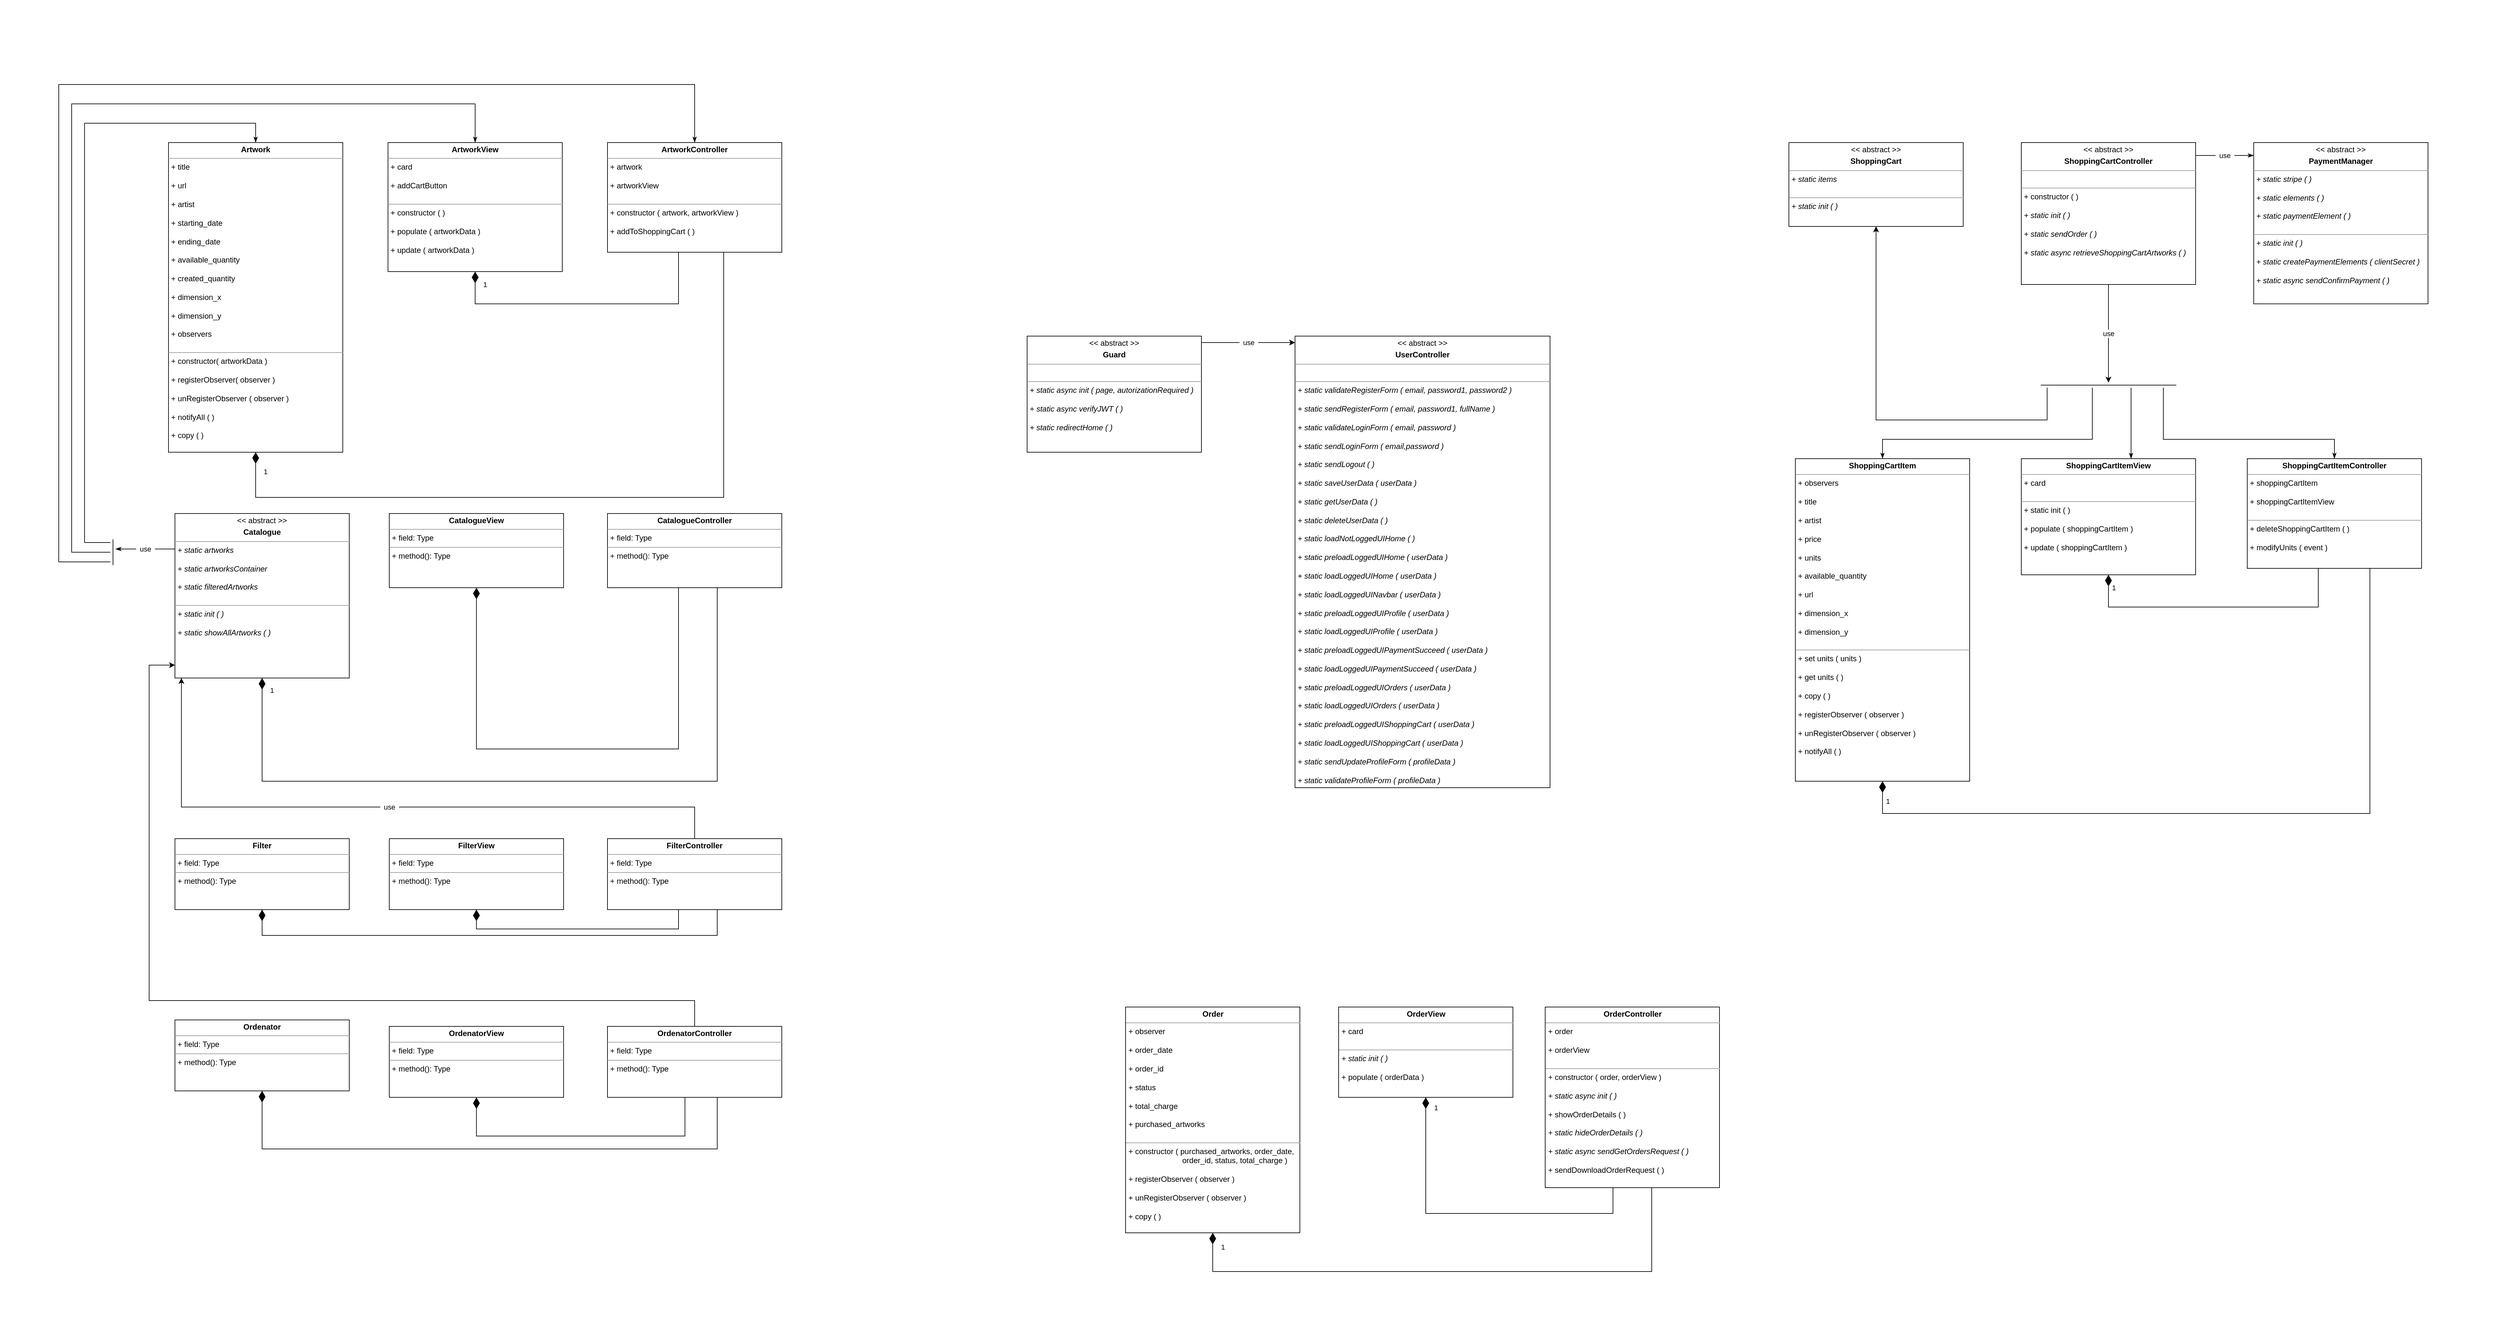 <mxfile version="16.6.4" type="device"><diagram id="L9wSuwmCjAsV82zei9DX" name="Page-1"><mxGraphModel dx="2976" dy="2640" grid="1" gridSize="10" guides="1" tooltips="1" connect="1" arrows="1" fold="1" page="1" pageScale="1" pageWidth="827" pageHeight="1169" math="0" shadow="0"><root><mxCell id="0"/><mxCell id="1" parent="0"/><mxCell id="h8SEYH_Eb2yGxaEezvva-29" value="" style="shape=table;startSize=0;container=1;collapsible=0;childLayout=tableLayout;fillColor=none;strokeColor=none;" parent="1" vertex="1"><mxGeometry x="-640" y="-490" width="3870" height="2070" as="geometry"/></mxCell><mxCell id="h8SEYH_Eb2yGxaEezvva-30" value="" style="shape=tableRow;horizontal=0;startSize=0;swimlaneHead=0;swimlaneBody=0;top=0;left=0;bottom=0;right=0;collapsible=0;dropTarget=0;fillColor=none;points=[[0,0.5],[1,0.5]];portConstraint=eastwest;" parent="h8SEYH_Eb2yGxaEezvva-29" vertex="1"><mxGeometry width="3870" height="2070" as="geometry"/></mxCell><mxCell id="h8SEYH_Eb2yGxaEezvva-31" value="" style="shape=partialRectangle;html=1;whiteSpace=wrap;connectable=0;overflow=hidden;fillColor=none;top=0;left=0;bottom=0;right=0;pointerEvents=1;" parent="h8SEYH_Eb2yGxaEezvva-30" vertex="1"><mxGeometry width="3870" height="2070" as="geometry"><mxRectangle width="3870" height="2070" as="alternateBounds"/></mxGeometry></mxCell><mxCell id="o-kmGo0W75ASKiR8K6_I-4" value="1" style="edgeStyle=orthogonalEdgeStyle;rounded=0;orthogonalLoop=1;jettySize=auto;html=1;startArrow=diamondThin;startFill=1;endArrow=none;endFill=0;startSize=15;endSize=6;sourcePerimeterSpacing=0;strokeWidth=1;" parent="1" source="h8SEYH_Eb2yGxaEezvva-1" target="h8SEYH_Eb2yGxaEezvva-11" edge="1"><mxGeometry x="-0.967" y="15" relative="1" as="geometry"><Array as="points"><mxPoint x="-235" y="720"/><mxPoint x="470" y="720"/></Array><mxPoint as="offset"/></mxGeometry></mxCell><mxCell id="o-kmGo0W75ASKiR8K6_I-15" style="edgeStyle=orthogonalEdgeStyle;rounded=0;orthogonalLoop=1;jettySize=auto;html=1;startArrow=none;startFill=0;endArrow=classicThin;endFill=1;startSize=15;endSize=6;sourcePerimeterSpacing=0;strokeWidth=1;" parent="1" source="o-kmGo0W75ASKiR8K6_I-16" target="h8SEYH_Eb2yGxaEezvva-4" edge="1"><mxGeometry relative="1" as="geometry"><Array as="points"><mxPoint x="-510" y="350"/><mxPoint x="-510" y="-300"/><mxPoint x="-245" y="-300"/></Array></mxGeometry></mxCell><mxCell id="o-kmGo0W75ASKiR8K6_I-17" value="&amp;nbsp; use&amp;nbsp;&amp;nbsp;" style="edgeStyle=orthogonalEdgeStyle;rounded=0;orthogonalLoop=1;jettySize=auto;html=1;startArrow=none;startFill=0;endArrow=classicThin;endFill=1;startSize=15;endSize=6;sourcePerimeterSpacing=0;strokeWidth=1;" parent="1" source="h8SEYH_Eb2yGxaEezvva-1" target="o-kmGo0W75ASKiR8K6_I-16" edge="1"><mxGeometry relative="1" as="geometry"><Array as="points"><mxPoint x="-430" y="360"/><mxPoint x="-430" y="360"/></Array></mxGeometry></mxCell><mxCell id="h8SEYH_Eb2yGxaEezvva-1" value="&lt;p style=&quot;margin: 0px ; margin-top: 4px ; text-align: center&quot;&gt;&lt;span style=&quot;text-align: left&quot;&gt;&amp;lt;&amp;lt; abstract &amp;gt;&amp;gt;&lt;/span&gt;&lt;b&gt;&lt;br&gt;&lt;/b&gt;&lt;/p&gt;&lt;p style=&quot;margin: 0px ; margin-top: 4px ; text-align: center&quot;&gt;&lt;b&gt;Catalogue&lt;/b&gt;&lt;/p&gt;&lt;hr size=&quot;1&quot;&gt;&lt;p style=&quot;margin: 0px ; margin-left: 4px&quot;&gt;&lt;i&gt;+ static artworks&lt;/i&gt;&lt;br&gt;&lt;/p&gt;&lt;p style=&quot;margin: 0px ; margin-left: 4px&quot;&gt;&lt;i&gt;&lt;br&gt;&lt;/i&gt;&lt;/p&gt;&lt;p style=&quot;margin: 0px ; margin-left: 4px&quot;&gt;&lt;i&gt;+ static artworksContainer&lt;/i&gt;&lt;i&gt;&lt;br&gt;&lt;/i&gt;&lt;/p&gt;&lt;p style=&quot;margin: 0px ; margin-left: 4px&quot;&gt;&lt;i&gt;&lt;br&gt;&lt;/i&gt;&lt;/p&gt;&lt;p style=&quot;margin: 0px ; margin-left: 4px&quot;&gt;&lt;i&gt;+ static filteredArtworks&lt;/i&gt;&lt;i&gt;&lt;br&gt;&lt;/i&gt;&lt;/p&gt;&lt;p style=&quot;margin: 0px ; margin-left: 4px&quot;&gt;&lt;br&gt;&lt;/p&gt;&lt;hr size=&quot;1&quot;&gt;&lt;p style=&quot;margin: 0px ; margin-left: 4px&quot;&gt;&lt;i&gt;+ static init ( )&lt;/i&gt;&lt;/p&gt;&lt;p style=&quot;margin: 0px ; margin-left: 4px&quot;&gt;&lt;i&gt;&lt;br&gt;&lt;/i&gt;&lt;/p&gt;&lt;p style=&quot;margin: 0px ; margin-left: 4px&quot;&gt;&lt;i&gt;+ static showAllArtworks ( )&lt;/i&gt;&lt;/p&gt;&lt;p style=&quot;margin: 0px ; margin-left: 4px&quot;&gt;&lt;br&gt;&lt;/p&gt;&lt;p style=&quot;margin: 0px ; margin-left: 4px&quot;&gt;&lt;br&gt;&lt;/p&gt;" style="verticalAlign=top;align=left;overflow=fill;fontSize=12;fontFamily=Helvetica;html=1;" parent="1" vertex="1"><mxGeometry x="-370" y="305" width="270" height="255" as="geometry"/></mxCell><mxCell id="h8SEYH_Eb2yGxaEezvva-2" value="&lt;p style=&quot;margin: 0px ; margin-top: 4px ; text-align: center&quot;&gt;&lt;span style=&quot;text-align: left&quot;&gt;&amp;lt;&amp;lt; abstract &amp;gt;&amp;gt;&lt;/span&gt;&lt;b&gt;&lt;br&gt;&lt;/b&gt;&lt;/p&gt;&lt;p style=&quot;margin: 0px ; margin-top: 4px ; text-align: center&quot;&gt;&lt;b&gt;UserController&lt;/b&gt;&lt;/p&gt;&lt;hr size=&quot;1&quot;&gt;&lt;p style=&quot;margin: 0px ; margin-left: 4px&quot;&gt;&lt;br&gt;&lt;/p&gt;&lt;hr size=&quot;1&quot;&gt;&lt;p style=&quot;margin: 0px ; margin-left: 4px&quot;&gt;&lt;i&gt;+ static validateRegisterForm&amp;nbsp;( email, password1, password2 )&lt;/i&gt;&lt;/p&gt;&lt;p style=&quot;margin: 0px ; margin-left: 4px&quot;&gt;&lt;i&gt;&lt;br&gt;&lt;/i&gt;&lt;/p&gt;&lt;p style=&quot;margin: 0px ; margin-left: 4px&quot;&gt;&lt;i&gt;+ static sendRegisterForm&amp;nbsp;( email, password1, fullName )&lt;/i&gt;&lt;i&gt;&lt;br&gt;&lt;/i&gt;&lt;/p&gt;&lt;p style=&quot;margin: 0px ; margin-left: 4px&quot;&gt;&lt;i&gt;&lt;br&gt;&lt;/i&gt;&lt;/p&gt;&lt;p style=&quot;margin: 0px ; margin-left: 4px&quot;&gt;&lt;i&gt;+ static validateLoginForm&amp;nbsp;( email, password )&lt;/i&gt;&lt;i&gt;&lt;br&gt;&lt;/i&gt;&lt;/p&gt;&lt;p style=&quot;margin: 0px ; margin-left: 4px&quot;&gt;&lt;i&gt;&lt;br&gt;&lt;/i&gt;&lt;/p&gt;&lt;p style=&quot;margin: 0px ; margin-left: 4px&quot;&gt;&lt;i&gt;+ static sendLoginForm&amp;nbsp;( email,password )&lt;/i&gt;&lt;i&gt;&lt;br&gt;&lt;/i&gt;&lt;/p&gt;&lt;p style=&quot;margin: 0px ; margin-left: 4px&quot;&gt;&lt;i&gt;&lt;br&gt;&lt;/i&gt;&lt;/p&gt;&lt;p style=&quot;margin: 0px 0px 0px 4px&quot;&gt;&lt;i&gt;+ static sendLogout&amp;nbsp;( )&lt;/i&gt;&lt;/p&gt;&lt;p style=&quot;margin: 0px 0px 0px 4px&quot;&gt;&lt;i&gt;&lt;br&gt;&lt;/i&gt;&lt;/p&gt;&lt;p style=&quot;margin: 0px 0px 0px 4px&quot;&gt;&lt;i&gt;+ static saveUserData&amp;nbsp;( userData )&lt;/i&gt;&lt;i&gt;&lt;br&gt;&lt;/i&gt;&lt;/p&gt;&lt;p style=&quot;margin: 0px 0px 0px 4px&quot;&gt;&lt;i&gt;&lt;br&gt;&lt;/i&gt;&lt;/p&gt;&lt;p style=&quot;margin: 0px 0px 0px 4px&quot;&gt;&lt;i&gt;+ static getUserData&amp;nbsp;( )&lt;/i&gt;&lt;i&gt;&lt;br&gt;&lt;/i&gt;&lt;/p&gt;&lt;p style=&quot;margin: 0px 0px 0px 4px&quot;&gt;&lt;i&gt;&lt;br&gt;&lt;/i&gt;&lt;/p&gt;&lt;p style=&quot;margin: 0px 0px 0px 4px&quot;&gt;&lt;i&gt;+ static deleteUserData&amp;nbsp;( )&lt;/i&gt;&lt;/p&gt;&lt;p style=&quot;margin: 0px 0px 0px 4px&quot;&gt;&lt;i&gt;&lt;br&gt;&lt;/i&gt;&lt;/p&gt;&lt;p style=&quot;margin: 0px 0px 0px 4px&quot;&gt;&lt;i&gt;+ static loadNotLoggedUIHome&amp;nbsp;( )&lt;/i&gt;&lt;/p&gt;&lt;p style=&quot;margin: 0px 0px 0px 4px&quot;&gt;&lt;i&gt;&lt;br&gt;&lt;/i&gt;&lt;/p&gt;&lt;p style=&quot;margin: 0px 0px 0px 4px&quot;&gt;&lt;i&gt;+ static preloadLoggedUIHome&amp;nbsp;( userData )&lt;/i&gt;&lt;i&gt;&lt;br&gt;&lt;/i&gt;&lt;/p&gt;&lt;p style=&quot;margin: 0px 0px 0px 4px&quot;&gt;&lt;i&gt;&lt;br&gt;&lt;/i&gt;&lt;/p&gt;&lt;p style=&quot;margin: 0px 0px 0px 4px&quot;&gt;&lt;i&gt;+ static loadLoggedUIHome&amp;nbsp;( userData )&lt;/i&gt;&lt;i&gt;&lt;br&gt;&lt;/i&gt;&lt;/p&gt;&lt;p style=&quot;margin: 0px 0px 0px 4px&quot;&gt;&lt;i&gt;&lt;br&gt;&lt;/i&gt;&lt;/p&gt;&lt;p style=&quot;margin: 0px 0px 0px 4px&quot;&gt;&lt;i&gt;+ static loadLoggedUINavbar&amp;nbsp;( userData )&lt;/i&gt;&lt;/p&gt;&lt;p style=&quot;margin: 0px 0px 0px 4px&quot;&gt;&lt;i&gt;&lt;br&gt;&lt;/i&gt;&lt;/p&gt;&lt;p style=&quot;margin: 0px 0px 0px 4px&quot;&gt;&lt;i&gt;+ static preloadLoggedUIProfile&amp;nbsp;( userData )&lt;/i&gt;&lt;/p&gt;&lt;p style=&quot;margin: 0px 0px 0px 4px&quot;&gt;&lt;i&gt;&lt;br&gt;&lt;/i&gt;&lt;/p&gt;&lt;p style=&quot;margin: 0px 0px 0px 4px&quot;&gt;&lt;i&gt;+ static loadLoggedUIProfile&amp;nbsp;( userData )&lt;/i&gt;&lt;i&gt;&lt;br&gt;&lt;/i&gt;&lt;/p&gt;&lt;p style=&quot;margin: 0px 0px 0px 4px&quot;&gt;&lt;i&gt;&lt;br&gt;&lt;/i&gt;&lt;/p&gt;&lt;p style=&quot;margin: 0px 0px 0px 4px&quot;&gt;&lt;i&gt;+ static preloadLoggedUIPaymentSucceed&amp;nbsp;( userData )&lt;/i&gt;&lt;i&gt;&lt;br&gt;&lt;/i&gt;&lt;/p&gt;&lt;p style=&quot;margin: 0px 0px 0px 4px&quot;&gt;&lt;i&gt;&lt;br&gt;&lt;/i&gt;&lt;/p&gt;&lt;p style=&quot;margin: 0px 0px 0px 4px&quot;&gt;&lt;i&gt;+ static loadLoggedUIPaymentSucceed&amp;nbsp;( userData )&lt;/i&gt;&lt;/p&gt;&lt;p style=&quot;margin: 0px 0px 0px 4px&quot;&gt;&lt;br&gt;&lt;/p&gt;&lt;p style=&quot;margin: 0px 0px 0px 4px&quot;&gt;&lt;i&gt;+ static preloadLoggedUIOrders&amp;nbsp;( userData )&lt;/i&gt;&lt;i&gt;&lt;br&gt;&lt;/i&gt;&lt;/p&gt;&lt;p style=&quot;margin: 0px 0px 0px 4px&quot;&gt;&lt;i&gt;&lt;br&gt;&lt;/i&gt;&lt;/p&gt;&lt;p style=&quot;margin: 0px 0px 0px 4px&quot;&gt;&lt;i&gt;+ static loadLoggedUIOrders&amp;nbsp;( userData )&lt;/i&gt;&lt;/p&gt;&lt;p style=&quot;margin: 0px 0px 0px 4px&quot;&gt;&lt;br&gt;&lt;/p&gt;&lt;p style=&quot;margin: 0px 0px 0px 4px&quot;&gt;&lt;i&gt;+ static preloadLoggedUIShoppingCart&amp;nbsp;( userData )&lt;/i&gt;&lt;i&gt;&lt;br&gt;&lt;/i&gt;&lt;/p&gt;&lt;p style=&quot;margin: 0px 0px 0px 4px&quot;&gt;&lt;i&gt;&lt;br&gt;&lt;/i&gt;&lt;/p&gt;&lt;p style=&quot;margin: 0px 0px 0px 4px&quot;&gt;&lt;i&gt;+ static loadLoggedUIShoppingCart&amp;nbsp;( userData )&lt;/i&gt;&lt;/p&gt;&lt;p style=&quot;margin: 0px 0px 0px 4px&quot;&gt;&lt;i&gt;&lt;br&gt;&lt;/i&gt;&lt;/p&gt;&lt;p style=&quot;margin: 0px 0px 0px 4px&quot;&gt;&lt;i&gt;+ static sendUpdateProfileForm&amp;nbsp;( profileData )&lt;/i&gt;&lt;i&gt;&lt;br&gt;&lt;/i&gt;&lt;/p&gt;&lt;p style=&quot;margin: 0px 0px 0px 4px&quot;&gt;&lt;i&gt;&lt;br&gt;&lt;/i&gt;&lt;/p&gt;&lt;p style=&quot;margin: 0px 0px 0px 4px&quot;&gt;&lt;i&gt;+ static validateProfileForm&amp;nbsp;( profileData )&lt;/i&gt;&lt;i&gt;&lt;br&gt;&lt;/i&gt;&lt;/p&gt;" style="verticalAlign=top;align=left;overflow=fill;fontSize=12;fontFamily=Helvetica;html=1;" parent="1" vertex="1"><mxGeometry x="1365" y="30" width="395" height="700" as="geometry"/></mxCell><mxCell id="o-kmGo0W75ASKiR8K6_I-21" value="&amp;nbsp; use&amp;nbsp;&amp;nbsp;" style="edgeStyle=orthogonalEdgeStyle;rounded=0;orthogonalLoop=1;jettySize=auto;html=1;startArrow=none;startFill=0;endArrow=classic;endFill=1;startSize=15;endSize=6;sourcePerimeterSpacing=0;strokeWidth=1;" parent="1" source="h8SEYH_Eb2yGxaEezvva-3" target="h8SEYH_Eb2yGxaEezvva-2" edge="1"><mxGeometry relative="1" as="geometry"><Array as="points"><mxPoint x="1270" y="40"/><mxPoint x="1270" y="40"/></Array></mxGeometry></mxCell><mxCell id="h8SEYH_Eb2yGxaEezvva-3" value="&lt;p style=&quot;margin: 0px ; margin-top: 4px ; text-align: center&quot;&gt;&lt;span style=&quot;text-align: left&quot;&gt;&amp;lt;&amp;lt; abstract &amp;gt;&amp;gt;&lt;/span&gt;&lt;b&gt;&lt;br&gt;&lt;/b&gt;&lt;/p&gt;&lt;p style=&quot;margin: 0px ; margin-top: 4px ; text-align: center&quot;&gt;&lt;b&gt;Guard&lt;/b&gt;&lt;/p&gt;&lt;hr size=&quot;1&quot;&gt;&lt;p style=&quot;margin: 0px ; margin-left: 4px&quot;&gt;&lt;br&gt;&lt;/p&gt;&lt;hr size=&quot;1&quot;&gt;&lt;p style=&quot;margin: 0px ; margin-left: 4px&quot;&gt;&lt;i&gt;+ static async init ( page, autorizationRequired )&lt;/i&gt;&lt;/p&gt;&lt;p style=&quot;margin: 0px ; margin-left: 4px&quot;&gt;&lt;i&gt;&lt;br&gt;&lt;/i&gt;&lt;/p&gt;&lt;p style=&quot;margin: 0px ; margin-left: 4px&quot;&gt;&lt;i&gt;+ static async verifyJWT ( )&lt;br&gt;&lt;/i&gt;&lt;/p&gt;&lt;p style=&quot;margin: 0px ; margin-left: 4px&quot;&gt;&lt;i&gt;&lt;br&gt;&lt;/i&gt;&lt;/p&gt;&lt;p style=&quot;margin: 0px ; margin-left: 4px&quot;&gt;&lt;i&gt;+ static redirectHome ( )&lt;/i&gt;&lt;br&gt;&lt;/p&gt;&lt;p style=&quot;margin: 0px ; margin-left: 4px&quot;&gt;&lt;br&gt;&lt;/p&gt;&lt;p style=&quot;margin: 0px ; margin-left: 4px&quot;&gt;&lt;br&gt;&lt;/p&gt;" style="verticalAlign=top;align=left;overflow=fill;fontSize=12;fontFamily=Helvetica;html=1;" parent="1" vertex="1"><mxGeometry x="950" y="30" width="270" height="180" as="geometry"/></mxCell><mxCell id="o-kmGo0W75ASKiR8K6_I-2" value="1" style="edgeStyle=orthogonalEdgeStyle;rounded=0;orthogonalLoop=1;jettySize=auto;html=1;endArrow=none;endFill=0;endSize=6;startArrow=diamondThin;startFill=1;startSize=15;" parent="1" source="h8SEYH_Eb2yGxaEezvva-4" target="h8SEYH_Eb2yGxaEezvva-9" edge="1"><mxGeometry x="-0.949" y="15" relative="1" as="geometry"><Array as="points"><mxPoint x="-245" y="280"/><mxPoint x="480" y="280"/></Array><mxPoint as="offset"/></mxGeometry></mxCell><mxCell id="h8SEYH_Eb2yGxaEezvva-4" value="&lt;p style=&quot;margin: 0px ; margin-top: 4px ; text-align: center&quot;&gt;&lt;b&gt;Artwork&lt;/b&gt;&lt;/p&gt;&lt;hr size=&quot;1&quot;&gt;&lt;p style=&quot;margin: 0px ; margin-left: 4px&quot;&gt;+&amp;nbsp;title&lt;/p&gt;&lt;p style=&quot;margin: 0px ; margin-left: 4px&quot;&gt;&lt;br&gt;&lt;/p&gt;&lt;p style=&quot;margin: 0px ; margin-left: 4px&quot;&gt;+&amp;nbsp;url&lt;br&gt;&lt;/p&gt;&lt;p style=&quot;margin: 0px ; margin-left: 4px&quot;&gt;&lt;br&gt;&lt;/p&gt;&lt;p style=&quot;margin: 0px ; margin-left: 4px&quot;&gt;+&amp;nbsp;artist&lt;br&gt;&lt;/p&gt;&lt;p style=&quot;margin: 0px ; margin-left: 4px&quot;&gt;&lt;br&gt;&lt;/p&gt;&lt;p style=&quot;margin: 0px 0px 0px 4px&quot;&gt;+&amp;nbsp;starting_date&lt;/p&gt;&lt;p style=&quot;margin: 0px 0px 0px 4px&quot;&gt;&lt;br&gt;&lt;/p&gt;&lt;p style=&quot;margin: 0px 0px 0px 4px&quot;&gt;+&amp;nbsp;ending_date&lt;br&gt;&lt;/p&gt;&lt;p style=&quot;margin: 0px 0px 0px 4px&quot;&gt;&lt;br&gt;&lt;/p&gt;&lt;p style=&quot;margin: 0px 0px 0px 4px&quot;&gt;+&amp;nbsp;available_quantity&lt;/p&gt;&lt;p style=&quot;margin: 0px 0px 0px 4px&quot;&gt;&lt;br&gt;&lt;/p&gt;&lt;p style=&quot;margin: 0px 0px 0px 4px&quot;&gt;+&amp;nbsp;created_quantity&lt;br&gt;&lt;/p&gt;&lt;p style=&quot;margin: 0px 0px 0px 4px&quot;&gt;&lt;br&gt;&lt;/p&gt;&lt;p style=&quot;margin: 0px 0px 0px 4px&quot;&gt;+&amp;nbsp;dimension_x&lt;br&gt;&lt;/p&gt;&lt;p style=&quot;margin: 0px 0px 0px 4px&quot;&gt;&lt;br&gt;&lt;/p&gt;&lt;p style=&quot;margin: 0px 0px 0px 4px&quot;&gt;+&amp;nbsp;dimension_y&lt;br&gt;&lt;/p&gt;&lt;p style=&quot;margin: 0px 0px 0px 4px&quot;&gt;&lt;br&gt;&lt;/p&gt;&lt;p style=&quot;margin: 0px 0px 0px 4px&quot;&gt;+&amp;nbsp;observers&lt;/p&gt;&lt;p style=&quot;margin: 0px 0px 0px 4px&quot;&gt;&lt;br&gt;&lt;/p&gt;&lt;hr size=&quot;1&quot;&gt;&lt;p style=&quot;margin: 0px ; margin-left: 4px&quot;&gt;+ constructor( artworkData )&lt;/p&gt;&lt;p style=&quot;margin: 0px ; margin-left: 4px&quot;&gt;&lt;br&gt;&lt;/p&gt;&lt;p style=&quot;margin: 0px ; margin-left: 4px&quot;&gt;+ registerObserver( observer )&lt;br&gt;&lt;/p&gt;&lt;p style=&quot;margin: 0px ; margin-left: 4px&quot;&gt;&lt;br&gt;&lt;/p&gt;&lt;p style=&quot;margin: 0px ; margin-left: 4px&quot;&gt;+ unRegisterObserver ( observer )&lt;br&gt;&lt;/p&gt;&lt;p style=&quot;margin: 0px ; margin-left: 4px&quot;&gt;&lt;br&gt;&lt;/p&gt;&lt;p style=&quot;margin: 0px ; margin-left: 4px&quot;&gt;+ notifyAll ( )&lt;br&gt;&lt;/p&gt;&lt;p style=&quot;margin: 0px ; margin-left: 4px&quot;&gt;&lt;br&gt;&lt;/p&gt;&lt;p style=&quot;margin: 0px ; margin-left: 4px&quot;&gt;+ copy ( )&lt;br&gt;&lt;/p&gt;" style="verticalAlign=top;align=left;overflow=fill;fontSize=12;fontFamily=Helvetica;html=1;" parent="1" vertex="1"><mxGeometry x="-380" y="-270" width="270" height="480" as="geometry"/></mxCell><mxCell id="o-kmGo0W75ASKiR8K6_I-7" style="edgeStyle=orthogonalEdgeStyle;rounded=0;orthogonalLoop=1;jettySize=auto;html=1;startArrow=diamondThin;startFill=1;endArrow=none;endFill=0;startSize=15;endSize=6;sourcePerimeterSpacing=0;strokeWidth=1;" parent="1" source="h8SEYH_Eb2yGxaEezvva-5" target="h8SEYH_Eb2yGxaEezvva-28" edge="1"><mxGeometry relative="1" as="geometry"><Array as="points"><mxPoint x="-235" y="1290"/><mxPoint x="470" y="1290"/></Array></mxGeometry></mxCell><mxCell id="h8SEYH_Eb2yGxaEezvva-5" value="&lt;p style=&quot;margin: 0px ; margin-top: 4px ; text-align: center&quot;&gt;&lt;b&gt;Ordenator&lt;/b&gt;&lt;/p&gt;&lt;hr size=&quot;1&quot;&gt;&lt;p style=&quot;margin: 0px ; margin-left: 4px&quot;&gt;+ field: Type&lt;/p&gt;&lt;hr size=&quot;1&quot;&gt;&lt;p style=&quot;margin: 0px ; margin-left: 4px&quot;&gt;+ method(): Type&lt;/p&gt;" style="verticalAlign=top;align=left;overflow=fill;fontSize=12;fontFamily=Helvetica;html=1;" parent="1" vertex="1"><mxGeometry x="-370" y="1090" width="270" height="110" as="geometry"/></mxCell><mxCell id="o-kmGo0W75ASKiR8K6_I-5" style="edgeStyle=orthogonalEdgeStyle;rounded=0;orthogonalLoop=1;jettySize=auto;html=1;startArrow=diamondThin;startFill=1;endArrow=none;endFill=0;startSize=15;endSize=6;sourcePerimeterSpacing=0;strokeWidth=1;" parent="1" source="h8SEYH_Eb2yGxaEezvva-6" target="h8SEYH_Eb2yGxaEezvva-26" edge="1"><mxGeometry relative="1" as="geometry"><Array as="points"><mxPoint x="-235" y="959"/><mxPoint x="470" y="959"/></Array></mxGeometry></mxCell><mxCell id="h8SEYH_Eb2yGxaEezvva-6" value="&lt;p style=&quot;margin: 0px ; margin-top: 4px ; text-align: center&quot;&gt;&lt;b&gt;Filter&lt;/b&gt;&lt;/p&gt;&lt;hr size=&quot;1&quot;&gt;&lt;p style=&quot;margin: 0px ; margin-left: 4px&quot;&gt;+ field: Type&lt;/p&gt;&lt;hr size=&quot;1&quot;&gt;&lt;p style=&quot;margin: 0px ; margin-left: 4px&quot;&gt;+ method(): Type&lt;/p&gt;" style="verticalAlign=top;align=left;overflow=fill;fontSize=12;fontFamily=Helvetica;html=1;" parent="1" vertex="1"><mxGeometry x="-370" y="809" width="270" height="110" as="geometry"/></mxCell><mxCell id="o-kmGo0W75ASKiR8K6_I-1" value="1" style="edgeStyle=orthogonalEdgeStyle;rounded=0;orthogonalLoop=1;jettySize=auto;html=1;endArrow=none;endFill=0;strokeWidth=1;endSize=6;startArrow=diamondThin;startFill=1;sourcePerimeterSpacing=0;startSize=15;" parent="1" source="h8SEYH_Eb2yGxaEezvva-8" target="h8SEYH_Eb2yGxaEezvva-9" edge="1"><mxGeometry x="-0.91" y="15" relative="1" as="geometry"><Array as="points"><mxPoint x="95" y="-20"/><mxPoint x="410" y="-20"/></Array><mxPoint as="offset"/></mxGeometry></mxCell><mxCell id="h8SEYH_Eb2yGxaEezvva-8" value="&lt;p style=&quot;margin: 0px ; margin-top: 4px ; text-align: center&quot;&gt;&lt;b&gt;ArtworkView&lt;/b&gt;&lt;/p&gt;&lt;hr size=&quot;1&quot;&gt;&lt;p style=&quot;margin: 0px ; margin-left: 4px&quot;&gt;+ card&lt;/p&gt;&lt;p style=&quot;margin: 0px ; margin-left: 4px&quot;&gt;&lt;br&gt;&lt;/p&gt;&lt;p style=&quot;margin: 0px ; margin-left: 4px&quot;&gt;+ addCartButton&lt;br&gt;&lt;/p&gt;&lt;p style=&quot;margin: 0px ; margin-left: 4px&quot;&gt;&lt;br&gt;&lt;/p&gt;&lt;hr size=&quot;1&quot;&gt;&lt;p style=&quot;margin: 0px ; margin-left: 4px&quot;&gt;+ constructor ( )&lt;/p&gt;&lt;p style=&quot;margin: 0px ; margin-left: 4px&quot;&gt;&lt;br&gt;&lt;/p&gt;&lt;p style=&quot;margin: 0px ; margin-left: 4px&quot;&gt;+ populate ( artworkData )&lt;br&gt;&lt;/p&gt;&lt;p style=&quot;margin: 0px ; margin-left: 4px&quot;&gt;&lt;br&gt;&lt;/p&gt;&lt;p style=&quot;margin: 0px ; margin-left: 4px&quot;&gt;+ update ( artworkData )&lt;br&gt;&lt;/p&gt;" style="verticalAlign=top;align=left;overflow=fill;fontSize=12;fontFamily=Helvetica;html=1;" parent="1" vertex="1"><mxGeometry x="-40" y="-270" width="270" height="200" as="geometry"/></mxCell><mxCell id="h8SEYH_Eb2yGxaEezvva-9" value="&lt;p style=&quot;margin: 0px ; margin-top: 4px ; text-align: center&quot;&gt;&lt;b&gt;ArtworkController&lt;/b&gt;&lt;/p&gt;&lt;hr size=&quot;1&quot;&gt;&lt;p style=&quot;margin: 0px ; margin-left: 4px&quot;&gt;+ artwork&lt;/p&gt;&lt;p style=&quot;margin: 0px ; margin-left: 4px&quot;&gt;&lt;br&gt;&lt;/p&gt;&lt;p style=&quot;margin: 0px ; margin-left: 4px&quot;&gt;+ artworkView&lt;/p&gt;&lt;p style=&quot;margin: 0px ; margin-left: 4px&quot;&gt;&lt;br&gt;&lt;/p&gt;&lt;hr size=&quot;1&quot;&gt;&lt;p style=&quot;margin: 0px ; margin-left: 4px&quot;&gt;+ constructor ( artwork, artworkView )&lt;/p&gt;&lt;p style=&quot;margin: 0px ; margin-left: 4px&quot;&gt;&lt;br&gt;&lt;/p&gt;&lt;p style=&quot;margin: 0px ; margin-left: 4px&quot;&gt;+ addToShoppingCart ( )&lt;/p&gt;" style="verticalAlign=top;align=left;overflow=fill;fontSize=12;fontFamily=Helvetica;html=1;" parent="1" vertex="1"><mxGeometry x="300" y="-270" width="270" height="170" as="geometry"/></mxCell><mxCell id="o-kmGo0W75ASKiR8K6_I-3" style="edgeStyle=orthogonalEdgeStyle;rounded=0;orthogonalLoop=1;jettySize=auto;html=1;startArrow=diamondThin;startFill=1;endArrow=none;endFill=0;startSize=15;endSize=6;sourcePerimeterSpacing=0;strokeWidth=1;" parent="1" source="h8SEYH_Eb2yGxaEezvva-10" target="h8SEYH_Eb2yGxaEezvva-11" edge="1"><mxGeometry relative="1" as="geometry"><Array as="points"><mxPoint x="97" y="670"/><mxPoint x="410" y="670"/></Array></mxGeometry></mxCell><mxCell id="h8SEYH_Eb2yGxaEezvva-10" value="&lt;p style=&quot;margin: 0px ; margin-top: 4px ; text-align: center&quot;&gt;&lt;b&gt;CatalogueView&lt;/b&gt;&lt;/p&gt;&lt;hr size=&quot;1&quot;&gt;&lt;p style=&quot;margin: 0px ; margin-left: 4px&quot;&gt;+ field: Type&lt;/p&gt;&lt;hr size=&quot;1&quot;&gt;&lt;p style=&quot;margin: 0px ; margin-left: 4px&quot;&gt;+ method(): Type&lt;/p&gt;" style="verticalAlign=top;align=left;overflow=fill;fontSize=12;fontFamily=Helvetica;html=1;" parent="1" vertex="1"><mxGeometry x="-38" y="305" width="270" height="115" as="geometry"/></mxCell><mxCell id="h8SEYH_Eb2yGxaEezvva-11" value="&lt;p style=&quot;margin: 0px ; margin-top: 4px ; text-align: center&quot;&gt;&lt;b&gt;CatalogueController&lt;/b&gt;&lt;/p&gt;&lt;hr size=&quot;1&quot;&gt;&lt;p style=&quot;margin: 0px ; margin-left: 4px&quot;&gt;+ field: Type&lt;/p&gt;&lt;hr size=&quot;1&quot;&gt;&lt;p style=&quot;margin: 0px ; margin-left: 4px&quot;&gt;+ method(): Type&lt;/p&gt;" style="verticalAlign=top;align=left;overflow=fill;fontSize=12;fontFamily=Helvetica;html=1;" parent="1" vertex="1"><mxGeometry x="300" y="305" width="270" height="115" as="geometry"/></mxCell><mxCell id="h8SEYH_Eb2yGxaEezvva-13" value="&lt;p style=&quot;margin: 0px ; margin-top: 4px ; text-align: center&quot;&gt;&lt;span style=&quot;text-align: left&quot;&gt;&amp;lt;&amp;lt; abstract &amp;gt;&amp;gt;&lt;/span&gt;&lt;b&gt;&lt;br&gt;&lt;/b&gt;&lt;/p&gt;&lt;p style=&quot;margin: 0px ; margin-top: 4px ; text-align: center&quot;&gt;&lt;b&gt;ShoppingCart&lt;/b&gt;&lt;/p&gt;&lt;hr size=&quot;1&quot;&gt;&lt;p style=&quot;margin: 0px ; margin-left: 4px&quot;&gt;&lt;i&gt;+ static items&lt;/i&gt;&lt;/p&gt;&lt;p style=&quot;margin: 0px ; margin-left: 4px&quot;&gt;&lt;br&gt;&lt;/p&gt;&lt;hr size=&quot;1&quot;&gt;&lt;p style=&quot;margin: 0px ; margin-left: 4px&quot;&gt;&lt;i&gt;+ static init ( )&lt;/i&gt;&lt;/p&gt;" style="verticalAlign=top;align=left;overflow=fill;fontSize=12;fontFamily=Helvetica;html=1;" parent="1" vertex="1"><mxGeometry x="2130" y="-270" width="270" height="130" as="geometry"/></mxCell><mxCell id="o-kmGo0W75ASKiR8K6_I-22" value="" style="edgeStyle=orthogonalEdgeStyle;rounded=0;orthogonalLoop=1;jettySize=auto;html=1;startArrow=none;startFill=0;endArrow=classic;endFill=1;startSize=15;endSize=6;sourcePerimeterSpacing=0;strokeWidth=1;" parent="1" source="o-kmGo0W75ASKiR8K6_I-23" target="h8SEYH_Eb2yGxaEezvva-13" edge="1"><mxGeometry relative="1" as="geometry"><mxPoint x="2320" y="100" as="sourcePoint"/><Array as="points"><mxPoint x="2530" y="160"/><mxPoint x="2265" y="160"/></Array></mxGeometry></mxCell><mxCell id="o-kmGo0W75ASKiR8K6_I-24" value="&amp;nbsp; use&amp;nbsp;&amp;nbsp;" style="edgeStyle=orthogonalEdgeStyle;rounded=0;orthogonalLoop=1;jettySize=auto;html=1;startArrow=none;startFill=0;endArrow=classic;endFill=1;startSize=15;endSize=6;sourcePerimeterSpacing=0;strokeWidth=1;" parent="1" source="h8SEYH_Eb2yGxaEezvva-14" target="o-kmGo0W75ASKiR8K6_I-23" edge="1"><mxGeometry relative="1" as="geometry"><Array as="points"><mxPoint x="2625" y="80"/><mxPoint x="2625" y="80"/></Array></mxGeometry></mxCell><mxCell id="o-kmGo0W75ASKiR8K6_I-29" value="&amp;nbsp; use&amp;nbsp;&amp;nbsp;" style="edgeStyle=orthogonalEdgeStyle;rounded=0;orthogonalLoop=1;jettySize=auto;html=1;startArrow=none;startFill=0;endArrow=classicThin;endFill=1;startSize=6;endSize=6;sourcePerimeterSpacing=0;strokeWidth=1;" parent="1" source="h8SEYH_Eb2yGxaEezvva-14" target="h8SEYH_Eb2yGxaEezvva-18" edge="1"><mxGeometry relative="1" as="geometry"><Array as="points"><mxPoint x="2793" y="-250"/><mxPoint x="2793" y="-250"/></Array></mxGeometry></mxCell><mxCell id="h8SEYH_Eb2yGxaEezvva-14" value="&lt;p style=&quot;margin: 0px ; margin-top: 4px ; text-align: center&quot;&gt;&lt;span style=&quot;text-align: left&quot;&gt;&amp;lt;&amp;lt; abstract &amp;gt;&amp;gt;&lt;/span&gt;&lt;b&gt;&lt;br&gt;&lt;/b&gt;&lt;/p&gt;&lt;p style=&quot;margin: 0px ; margin-top: 4px ; text-align: center&quot;&gt;&lt;b&gt;ShoppingCartController&lt;/b&gt;&lt;/p&gt;&lt;hr size=&quot;1&quot;&gt;&lt;p style=&quot;margin: 0px ; margin-left: 4px&quot;&gt;&lt;br&gt;&lt;/p&gt;&lt;hr size=&quot;1&quot;&gt;&lt;p style=&quot;margin: 0px ; margin-left: 4px&quot;&gt;+ constructor ( )&lt;/p&gt;&lt;p style=&quot;margin: 0px ; margin-left: 4px&quot;&gt;&lt;br&gt;&lt;/p&gt;&lt;p style=&quot;margin: 0px ; margin-left: 4px&quot;&gt;&lt;i&gt;+ static init ( )&lt;/i&gt;&lt;/p&gt;&lt;p style=&quot;margin: 0px ; margin-left: 4px&quot;&gt;&lt;i&gt;&lt;br&gt;&lt;/i&gt;&lt;/p&gt;&lt;p style=&quot;margin: 0px ; margin-left: 4px&quot;&gt;&lt;i&gt;+ static sendOrder&amp;nbsp;( )&lt;/i&gt;&lt;i&gt;&lt;br&gt;&lt;/i&gt;&lt;/p&gt;&lt;p style=&quot;margin: 0px ; margin-left: 4px&quot;&gt;&lt;i&gt;&lt;br&gt;&lt;/i&gt;&lt;/p&gt;&lt;p style=&quot;margin: 0px ; margin-left: 4px&quot;&gt;&lt;i&gt;+ static async retrieveShoppingCartArtworks&amp;nbsp;( )&lt;/i&gt;&lt;/p&gt;" style="verticalAlign=top;align=left;overflow=fill;fontSize=12;fontFamily=Helvetica;html=1;" parent="1" vertex="1"><mxGeometry x="2490" y="-270" width="270" height="220" as="geometry"/></mxCell><mxCell id="o-kmGo0W75ASKiR8K6_I-13" value="1" style="edgeStyle=orthogonalEdgeStyle;rounded=0;orthogonalLoop=1;jettySize=auto;html=1;startArrow=diamondThin;startFill=1;endArrow=none;endFill=0;startSize=15;endSize=6;sourcePerimeterSpacing=0;strokeWidth=1;" parent="1" source="h8SEYH_Eb2yGxaEezvva-15" target="h8SEYH_Eb2yGxaEezvva-17" edge="1"><mxGeometry x="-0.949" y="8" relative="1" as="geometry"><Array as="points"><mxPoint x="2275" y="770"/><mxPoint x="3030" y="770"/></Array><mxPoint y="1" as="offset"/></mxGeometry></mxCell><mxCell id="o-kmGo0W75ASKiR8K6_I-26" style="edgeStyle=orthogonalEdgeStyle;rounded=0;orthogonalLoop=1;jettySize=auto;html=1;startArrow=classicThin;startFill=1;endArrow=none;endFill=0;startSize=6;endSize=6;sourcePerimeterSpacing=0;strokeWidth=1;" parent="1" source="h8SEYH_Eb2yGxaEezvva-15" target="o-kmGo0W75ASKiR8K6_I-23" edge="1"><mxGeometry relative="1" as="geometry"><Array as="points"><mxPoint x="2275" y="190"/><mxPoint x="2600" y="190"/></Array></mxGeometry></mxCell><mxCell id="h8SEYH_Eb2yGxaEezvva-15" value="&lt;p style=&quot;margin: 0px ; margin-top: 4px ; text-align: center&quot;&gt;&lt;b&gt;ShoppingCartItem&lt;/b&gt;&lt;/p&gt;&lt;hr size=&quot;1&quot;&gt;&lt;p style=&quot;margin: 0px ; margin-left: 4px&quot;&gt;+ observers&lt;/p&gt;&lt;p style=&quot;margin: 0px ; margin-left: 4px&quot;&gt;&lt;br&gt;&lt;/p&gt;&lt;p style=&quot;margin: 0px ; margin-left: 4px&quot;&gt;+ title&lt;br&gt;&lt;/p&gt;&lt;p style=&quot;margin: 0px ; margin-left: 4px&quot;&gt;&lt;br&gt;&lt;/p&gt;&lt;p style=&quot;margin: 0px ; margin-left: 4px&quot;&gt;+ artist&lt;br&gt;&lt;/p&gt;&lt;p style=&quot;margin: 0px ; margin-left: 4px&quot;&gt;&lt;br&gt;&lt;/p&gt;&lt;p style=&quot;margin: 0px ; margin-left: 4px&quot;&gt;+ price&lt;br&gt;&lt;/p&gt;&lt;p style=&quot;margin: 0px ; margin-left: 4px&quot;&gt;&lt;br&gt;&lt;/p&gt;&lt;p style=&quot;margin: 0px 0px 0px 4px&quot;&gt;+ units&lt;/p&gt;&lt;p style=&quot;margin: 0px 0px 0px 4px&quot;&gt;&lt;br&gt;&lt;/p&gt;&lt;p style=&quot;margin: 0px 0px 0px 4px&quot;&gt;+ available_quantity&lt;br&gt;&lt;/p&gt;&lt;p style=&quot;margin: 0px 0px 0px 4px&quot;&gt;&lt;br&gt;&lt;/p&gt;&lt;p style=&quot;margin: 0px 0px 0px 4px&quot;&gt;+ url&lt;/p&gt;&lt;p style=&quot;margin: 0px 0px 0px 4px&quot;&gt;&lt;br&gt;&lt;/p&gt;&lt;p style=&quot;margin: 0px 0px 0px 4px&quot;&gt;+ dimension_x&lt;/p&gt;&lt;p style=&quot;margin: 0px 0px 0px 4px&quot;&gt;&lt;br&gt;&lt;/p&gt;&lt;p style=&quot;margin: 0px 0px 0px 4px&quot;&gt;+ dimension_y&lt;/p&gt;&lt;p style=&quot;margin: 0px 0px 0px 4px&quot;&gt;&lt;br&gt;&lt;/p&gt;&lt;hr size=&quot;1&quot;&gt;&lt;p style=&quot;margin: 0px ; margin-left: 4px&quot;&gt;+ set units ( units )&lt;/p&gt;&lt;p style=&quot;margin: 0px ; margin-left: 4px&quot;&gt;&lt;br&gt;&lt;/p&gt;&lt;p style=&quot;margin: 0px ; margin-left: 4px&quot;&gt;+ get units ( )&lt;br&gt;&lt;/p&gt;&lt;p style=&quot;margin: 0px ; margin-left: 4px&quot;&gt;&lt;br&gt;&lt;/p&gt;&lt;p style=&quot;margin: 0px ; margin-left: 4px&quot;&gt;+ copy ( )&lt;br&gt;&lt;/p&gt;&lt;p style=&quot;margin: 0px ; margin-left: 4px&quot;&gt;&lt;br&gt;&lt;/p&gt;&lt;p style=&quot;margin: 0px ; margin-left: 4px&quot;&gt;+ registerObserver ( observer )&lt;br&gt;&lt;/p&gt;&lt;p style=&quot;margin: 0px ; margin-left: 4px&quot;&gt;&lt;br&gt;&lt;/p&gt;&lt;p style=&quot;margin: 0px ; margin-left: 4px&quot;&gt;+ unRegisterObserver ( observer )&lt;br&gt;&lt;/p&gt;&lt;p style=&quot;margin: 0px ; margin-left: 4px&quot;&gt;&lt;br&gt;&lt;/p&gt;&lt;p style=&quot;margin: 0px ; margin-left: 4px&quot;&gt;+ notifyAll ( )&lt;br&gt;&lt;/p&gt;" style="verticalAlign=top;align=left;overflow=fill;fontSize=12;fontFamily=Helvetica;html=1;" parent="1" vertex="1"><mxGeometry x="2140" y="220" width="270" height="500" as="geometry"/></mxCell><mxCell id="o-kmGo0W75ASKiR8K6_I-14" value="1" style="edgeStyle=orthogonalEdgeStyle;rounded=0;orthogonalLoop=1;jettySize=auto;html=1;startArrow=diamondThin;startFill=1;endArrow=none;endFill=0;startSize=15;endSize=6;sourcePerimeterSpacing=0;strokeWidth=1;" parent="1" source="h8SEYH_Eb2yGxaEezvva-16" target="h8SEYH_Eb2yGxaEezvva-17" edge="1"><mxGeometry x="-0.908" y="8" relative="1" as="geometry"><Array as="points"><mxPoint x="2625" y="450"/><mxPoint x="2950" y="450"/></Array><mxPoint as="offset"/></mxGeometry></mxCell><mxCell id="o-kmGo0W75ASKiR8K6_I-27" style="edgeStyle=orthogonalEdgeStyle;rounded=0;orthogonalLoop=1;jettySize=auto;html=1;startArrow=classicThin;startFill=1;endArrow=none;endFill=0;startSize=6;endSize=6;sourcePerimeterSpacing=0;strokeWidth=1;" parent="1" source="h8SEYH_Eb2yGxaEezvva-16" target="o-kmGo0W75ASKiR8K6_I-23" edge="1"><mxGeometry relative="1" as="geometry"><Array as="points"><mxPoint x="2660" y="160"/><mxPoint x="2660" y="160"/></Array></mxGeometry></mxCell><mxCell id="h8SEYH_Eb2yGxaEezvva-16" value="&lt;p style=&quot;margin: 0px ; margin-top: 4px ; text-align: center&quot;&gt;&lt;b&gt;ShoppingCartItemView&lt;/b&gt;&lt;/p&gt;&lt;hr size=&quot;1&quot;&gt;&lt;p style=&quot;margin: 0px ; margin-left: 4px&quot;&gt;+ card&lt;/p&gt;&lt;p style=&quot;margin: 0px ; margin-left: 4px&quot;&gt;&lt;br&gt;&lt;/p&gt;&lt;hr size=&quot;1&quot;&gt;&lt;p style=&quot;margin: 0px ; margin-left: 4px&quot;&gt;+ static init ( )&lt;/p&gt;&lt;p style=&quot;margin: 0px ; margin-left: 4px&quot;&gt;&lt;br&gt;&lt;/p&gt;&lt;p style=&quot;margin: 0px ; margin-left: 4px&quot;&gt;+ populate ( shoppingCartItem )&lt;br&gt;&lt;/p&gt;&lt;p style=&quot;margin: 0px ; margin-left: 4px&quot;&gt;&lt;br&gt;&lt;/p&gt;&lt;p style=&quot;margin: 0px ; margin-left: 4px&quot;&gt;+ update ( shoppingCartItem )&lt;/p&gt;" style="verticalAlign=top;align=left;overflow=fill;fontSize=12;fontFamily=Helvetica;html=1;" parent="1" vertex="1"><mxGeometry x="2490" y="220" width="270" height="180" as="geometry"/></mxCell><mxCell id="o-kmGo0W75ASKiR8K6_I-28" style="edgeStyle=orthogonalEdgeStyle;rounded=0;orthogonalLoop=1;jettySize=auto;html=1;startArrow=classicThin;startFill=1;endArrow=none;endFill=0;startSize=6;endSize=6;sourcePerimeterSpacing=0;strokeWidth=1;" parent="1" source="h8SEYH_Eb2yGxaEezvva-17" target="o-kmGo0W75ASKiR8K6_I-23" edge="1"><mxGeometry relative="1" as="geometry"><Array as="points"><mxPoint x="2975" y="190"/><mxPoint x="2710" y="190"/></Array></mxGeometry></mxCell><mxCell id="h8SEYH_Eb2yGxaEezvva-17" value="&lt;p style=&quot;margin: 0px ; margin-top: 4px ; text-align: center&quot;&gt;&lt;b&gt;ShoppingCartItemController&lt;/b&gt;&lt;/p&gt;&lt;hr size=&quot;1&quot;&gt;&lt;p style=&quot;margin: 0px ; margin-left: 4px&quot;&gt;+ shoppingCartItem&lt;/p&gt;&lt;p style=&quot;margin: 0px ; margin-left: 4px&quot;&gt;&lt;br&gt;&lt;/p&gt;&lt;p style=&quot;margin: 0px ; margin-left: 4px&quot;&gt;+ shoppingCartItemView&lt;br&gt;&lt;/p&gt;&lt;p style=&quot;margin: 0px ; margin-left: 4px&quot;&gt;&lt;br&gt;&lt;/p&gt;&lt;hr size=&quot;1&quot;&gt;&lt;p style=&quot;margin: 0px ; margin-left: 4px&quot;&gt;+ deleteShoppingCartItem ( )&lt;/p&gt;&lt;p style=&quot;margin: 0px ; margin-left: 4px&quot;&gt;&lt;br&gt;&lt;/p&gt;&lt;p style=&quot;margin: 0px ; margin-left: 4px&quot;&gt;+ modifyUnits ( event )&lt;/p&gt;" style="verticalAlign=top;align=left;overflow=fill;fontSize=12;fontFamily=Helvetica;html=1;" parent="1" vertex="1"><mxGeometry x="2840" y="220" width="270" height="170" as="geometry"/></mxCell><mxCell id="h8SEYH_Eb2yGxaEezvva-18" value="&lt;p style=&quot;margin: 0px ; margin-top: 4px ; text-align: center&quot;&gt;&lt;span style=&quot;text-align: left&quot;&gt;&amp;lt;&amp;lt; abstract &amp;gt;&amp;gt;&lt;/span&gt;&lt;b&gt;&lt;br&gt;&lt;/b&gt;&lt;/p&gt;&lt;p style=&quot;margin: 0px ; margin-top: 4px ; text-align: center&quot;&gt;&lt;b&gt;PaymentManager&lt;/b&gt;&lt;/p&gt;&lt;hr size=&quot;1&quot;&gt;&lt;p style=&quot;margin: 0px ; margin-left: 4px&quot;&gt;&lt;i&gt;+ static stripe ( )&lt;/i&gt;&lt;i&gt;&lt;br&gt;&lt;/i&gt;&lt;/p&gt;&lt;p style=&quot;margin: 0px ; margin-left: 4px&quot;&gt;&lt;i&gt;&lt;br&gt;&lt;/i&gt;&lt;/p&gt;&lt;p style=&quot;margin: 0px ; margin-left: 4px&quot;&gt;&lt;i&gt;+ static elements ( )&lt;/i&gt;&lt;br&gt;&lt;/p&gt;&lt;p style=&quot;margin: 0px ; margin-left: 4px&quot;&gt;&lt;i&gt;&lt;br&gt;&lt;/i&gt;&lt;/p&gt;&lt;p style=&quot;margin: 0px ; margin-left: 4px&quot;&gt;&lt;i&gt;+ static paymentElement ( )&lt;/i&gt;&lt;/p&gt;&lt;p style=&quot;margin: 0px ; margin-left: 4px&quot;&gt;&lt;i&gt;&lt;br&gt;&lt;/i&gt;&lt;/p&gt;&lt;hr size=&quot;1&quot;&gt;&lt;p style=&quot;margin: 0px ; margin-left: 4px&quot;&gt;&lt;i&gt;+ static init ( )&lt;/i&gt;&lt;/p&gt;&lt;p style=&quot;margin: 0px ; margin-left: 4px&quot;&gt;&lt;i&gt;&lt;br&gt;&lt;/i&gt;&lt;/p&gt;&lt;p style=&quot;margin: 0px ; margin-left: 4px&quot;&gt;&lt;i&gt;+ static createPaymentElements ( clientSecret )&lt;br&gt;&lt;/i&gt;&lt;/p&gt;&lt;p style=&quot;margin: 0px ; margin-left: 4px&quot;&gt;&lt;i&gt;&lt;br&gt;&lt;/i&gt;&lt;/p&gt;&lt;p style=&quot;margin: 0px ; margin-left: 4px&quot;&gt;&lt;i&gt;+ static async sendConfirmPayment ( )&lt;/i&gt;&lt;/p&gt;" style="verticalAlign=top;align=left;overflow=fill;fontSize=12;fontFamily=Helvetica;html=1;" parent="1" vertex="1"><mxGeometry x="2850" y="-270" width="270" height="250" as="geometry"/></mxCell><mxCell id="o-kmGo0W75ASKiR8K6_I-10" value="1" style="edgeStyle=orthogonalEdgeStyle;rounded=0;orthogonalLoop=1;jettySize=auto;html=1;startArrow=diamondThin;startFill=1;endArrow=none;endFill=0;startSize=15;endSize=6;sourcePerimeterSpacing=0;strokeWidth=1;" parent="1" source="h8SEYH_Eb2yGxaEezvva-19" target="h8SEYH_Eb2yGxaEezvva-21" edge="1"><mxGeometry x="-0.95" y="15" relative="1" as="geometry"><Array as="points"><mxPoint x="1237.5" y="1480"/><mxPoint x="1917.5" y="1480"/></Array><mxPoint as="offset"/></mxGeometry></mxCell><mxCell id="h8SEYH_Eb2yGxaEezvva-19" value="&lt;p style=&quot;margin: 0px ; margin-top: 4px ; text-align: center&quot;&gt;&lt;b&gt;Order&lt;/b&gt;&lt;/p&gt;&lt;hr size=&quot;1&quot;&gt;&lt;p style=&quot;margin: 0px ; margin-left: 4px&quot;&gt;+ observer&lt;/p&gt;&lt;p style=&quot;margin: 0px ; margin-left: 4px&quot;&gt;&lt;br&gt;&lt;/p&gt;&lt;p style=&quot;margin: 0px ; margin-left: 4px&quot;&gt;+ order_date&lt;br&gt;&lt;/p&gt;&lt;p style=&quot;margin: 0px ; margin-left: 4px&quot;&gt;&lt;br&gt;&lt;/p&gt;&lt;p style=&quot;margin: 0px 0px 0px 4px&quot;&gt;+ order_id&lt;/p&gt;&lt;p style=&quot;margin: 0px 0px 0px 4px&quot;&gt;&lt;br&gt;&lt;/p&gt;&lt;p style=&quot;margin: 0px 0px 0px 4px&quot;&gt;+ status&lt;/p&gt;&lt;p style=&quot;margin: 0px 0px 0px 4px&quot;&gt;&lt;br&gt;&lt;/p&gt;&lt;p style=&quot;margin: 0px 0px 0px 4px&quot;&gt;+ total_charge&lt;br&gt;&lt;/p&gt;&lt;p style=&quot;margin: 0px 0px 0px 4px&quot;&gt;&lt;br&gt;&lt;/p&gt;&lt;p style=&quot;margin: 0px 0px 0px 4px&quot;&gt;+ purchased_artworks&lt;/p&gt;&lt;p style=&quot;margin: 0px ; margin-left: 4px&quot;&gt;&lt;br&gt;&lt;/p&gt;&lt;hr size=&quot;1&quot;&gt;&lt;p style=&quot;margin: 0px ; margin-left: 4px&quot;&gt;+ constructor ( purchased_artworks, order_date,&lt;/p&gt;&lt;p style=&quot;margin: 0px ; margin-left: 4px&quot;&gt;&lt;span style=&quot;white-space: pre&quot;&gt;&#9;&lt;/span&gt;&lt;span style=&quot;white-space: pre&quot;&gt;&#9;&lt;/span&gt;&lt;span style=&quot;white-space: pre&quot;&gt;&#9;&lt;/span&gt;&amp;nbsp;order_id, status, total_charge )&lt;/p&gt;&lt;p style=&quot;margin: 0px ; margin-left: 4px&quot;&gt;&lt;br&gt;&lt;/p&gt;&lt;p style=&quot;margin: 0px ; margin-left: 4px&quot;&gt;+ registerObserver ( observer )&lt;br&gt;&lt;/p&gt;&lt;p style=&quot;margin: 0px ; margin-left: 4px&quot;&gt;&lt;br&gt;&lt;/p&gt;&lt;p style=&quot;margin: 0px 0px 0px 4px&quot;&gt;+ unRegisterObserver ( observer )&lt;/p&gt;&lt;p style=&quot;margin: 0px 0px 0px 4px&quot;&gt;&lt;br&gt;&lt;/p&gt;&lt;p style=&quot;margin: 0px 0px 0px 4px&quot;&gt;+ copy ( )&lt;/p&gt;" style="verticalAlign=top;align=left;overflow=fill;fontSize=12;fontFamily=Helvetica;html=1;" parent="1" vertex="1"><mxGeometry x="1102.5" y="1070" width="270" height="350" as="geometry"/></mxCell><mxCell id="o-kmGo0W75ASKiR8K6_I-11" value="1" style="edgeStyle=orthogonalEdgeStyle;rounded=0;orthogonalLoop=1;jettySize=auto;html=1;startArrow=diamondThin;startFill=1;endArrow=none;endFill=0;startSize=15;endSize=6;sourcePerimeterSpacing=0;strokeWidth=1;" parent="1" source="h8SEYH_Eb2yGxaEezvva-20" target="h8SEYH_Eb2yGxaEezvva-21" edge="1"><mxGeometry x="-0.938" y="15" relative="1" as="geometry"><Array as="points"><mxPoint x="1567.5" y="1390"/><mxPoint x="1857.5" y="1390"/></Array><mxPoint as="offset"/></mxGeometry></mxCell><mxCell id="h8SEYH_Eb2yGxaEezvva-20" value="&lt;p style=&quot;margin: 0px ; margin-top: 4px ; text-align: center&quot;&gt;&lt;b&gt;OrderView&lt;/b&gt;&lt;/p&gt;&lt;hr size=&quot;1&quot;&gt;&lt;p style=&quot;margin: 0px ; margin-left: 4px&quot;&gt;+ card&lt;/p&gt;&lt;p style=&quot;margin: 0px ; margin-left: 4px&quot;&gt;&lt;br&gt;&lt;/p&gt;&lt;hr size=&quot;1&quot;&gt;&lt;p style=&quot;margin: 0px ; margin-left: 4px&quot;&gt;&lt;i&gt;+ static init ( )&lt;/i&gt;&lt;/p&gt;&lt;p style=&quot;margin: 0px ; margin-left: 4px&quot;&gt;&lt;br&gt;&lt;/p&gt;&lt;p style=&quot;margin: 0px ; margin-left: 4px&quot;&gt;+ populate ( orderData )&lt;/p&gt;" style="verticalAlign=top;align=left;overflow=fill;fontSize=12;fontFamily=Helvetica;html=1;" parent="1" vertex="1"><mxGeometry x="1432.5" y="1070" width="270" height="140" as="geometry"/></mxCell><mxCell id="h8SEYH_Eb2yGxaEezvva-21" value="&lt;p style=&quot;margin: 0px ; margin-top: 4px ; text-align: center&quot;&gt;&lt;b&gt;OrderController&lt;/b&gt;&lt;/p&gt;&lt;hr size=&quot;1&quot;&gt;&lt;p style=&quot;margin: 0px ; margin-left: 4px&quot;&gt;+ order&lt;/p&gt;&lt;p style=&quot;margin: 0px ; margin-left: 4px&quot;&gt;&lt;br&gt;&lt;/p&gt;&lt;p style=&quot;margin: 0px ; margin-left: 4px&quot;&gt;+ orderView&lt;br&gt;&lt;/p&gt;&lt;p style=&quot;margin: 0px ; margin-left: 4px&quot;&gt;&lt;br&gt;&lt;/p&gt;&lt;hr size=&quot;1&quot;&gt;&lt;p style=&quot;margin: 0px ; margin-left: 4px&quot;&gt;+ constructor ( order, orderView )&lt;/p&gt;&lt;p style=&quot;margin: 0px ; margin-left: 4px&quot;&gt;&lt;br&gt;&lt;/p&gt;&lt;p style=&quot;margin: 0px ; margin-left: 4px&quot;&gt;&lt;i&gt;+ static async init ( )&lt;/i&gt;&lt;br&gt;&lt;/p&gt;&lt;p style=&quot;margin: 0px ; margin-left: 4px&quot;&gt;&lt;br&gt;&lt;/p&gt;&lt;p style=&quot;margin: 0px ; margin-left: 4px&quot;&gt;+ showOrderDetails ( )&lt;br&gt;&lt;/p&gt;&lt;p style=&quot;margin: 0px ; margin-left: 4px&quot;&gt;&lt;br&gt;&lt;/p&gt;&lt;p style=&quot;margin: 0px ; margin-left: 4px&quot;&gt;&lt;i&gt;+ static hideOrderDetails ( )&lt;/i&gt;&lt;/p&gt;&lt;p style=&quot;margin: 0px ; margin-left: 4px&quot;&gt;&lt;br&gt;&lt;/p&gt;&lt;p style=&quot;margin: 0px ; margin-left: 4px&quot;&gt;&lt;i&gt;+ static async sendGetOrdersRequest ( )&lt;/i&gt;&lt;br&gt;&lt;/p&gt;&lt;p style=&quot;margin: 0px ; margin-left: 4px&quot;&gt;&lt;br&gt;&lt;/p&gt;&lt;p style=&quot;margin: 0px ; margin-left: 4px&quot;&gt;+ sendDownloadOrderRequest ( )&lt;/p&gt;" style="verticalAlign=top;align=left;overflow=fill;fontSize=12;fontFamily=Helvetica;html=1;" parent="1" vertex="1"><mxGeometry x="1752.5" y="1070" width="270" height="280" as="geometry"/></mxCell><mxCell id="o-kmGo0W75ASKiR8K6_I-6" style="edgeStyle=orthogonalEdgeStyle;rounded=0;orthogonalLoop=1;jettySize=auto;html=1;startArrow=diamondThin;startFill=1;endArrow=none;endFill=0;startSize=15;endSize=6;sourcePerimeterSpacing=0;strokeWidth=1;" parent="1" source="h8SEYH_Eb2yGxaEezvva-25" target="h8SEYH_Eb2yGxaEezvva-26" edge="1"><mxGeometry relative="1" as="geometry"><Array as="points"><mxPoint x="97" y="949"/><mxPoint x="410" y="949"/></Array></mxGeometry></mxCell><mxCell id="h8SEYH_Eb2yGxaEezvva-25" value="&lt;p style=&quot;margin: 0px ; margin-top: 4px ; text-align: center&quot;&gt;&lt;b&gt;FilterView&lt;/b&gt;&lt;/p&gt;&lt;hr size=&quot;1&quot;&gt;&lt;p style=&quot;margin: 0px ; margin-left: 4px&quot;&gt;+ field: Type&lt;/p&gt;&lt;hr size=&quot;1&quot;&gt;&lt;p style=&quot;margin: 0px ; margin-left: 4px&quot;&gt;+ method(): Type&lt;/p&gt;" style="verticalAlign=top;align=left;overflow=fill;fontSize=12;fontFamily=Helvetica;html=1;" parent="1" vertex="1"><mxGeometry x="-38" y="809" width="270" height="110" as="geometry"/></mxCell><mxCell id="WrX7cVSdPY0klJ3unVl1-1" value="&amp;nbsp; use&amp;nbsp;&amp;nbsp;" style="edgeStyle=orthogonalEdgeStyle;rounded=0;orthogonalLoop=1;jettySize=auto;html=1;" edge="1" parent="1" source="h8SEYH_Eb2yGxaEezvva-26" target="h8SEYH_Eb2yGxaEezvva-1"><mxGeometry relative="1" as="geometry"><Array as="points"><mxPoint x="435" y="760"/><mxPoint x="-360" y="760"/></Array></mxGeometry></mxCell><mxCell id="h8SEYH_Eb2yGxaEezvva-26" value="&lt;p style=&quot;margin: 0px ; margin-top: 4px ; text-align: center&quot;&gt;&lt;b&gt;FilterController&lt;/b&gt;&lt;/p&gt;&lt;hr size=&quot;1&quot;&gt;&lt;p style=&quot;margin: 0px ; margin-left: 4px&quot;&gt;+ field: Type&lt;/p&gt;&lt;hr size=&quot;1&quot;&gt;&lt;p style=&quot;margin: 0px ; margin-left: 4px&quot;&gt;+ method(): Type&lt;/p&gt;" style="verticalAlign=top;align=left;overflow=fill;fontSize=12;fontFamily=Helvetica;html=1;" parent="1" vertex="1"><mxGeometry x="300" y="809" width="270" height="110" as="geometry"/></mxCell><mxCell id="o-kmGo0W75ASKiR8K6_I-9" style="edgeStyle=orthogonalEdgeStyle;rounded=0;orthogonalLoop=1;jettySize=auto;html=1;startArrow=diamondThin;startFill=1;endArrow=none;endFill=0;startSize=15;endSize=6;sourcePerimeterSpacing=0;strokeWidth=1;" parent="1" source="h8SEYH_Eb2yGxaEezvva-27" target="h8SEYH_Eb2yGxaEezvva-28" edge="1"><mxGeometry relative="1" as="geometry"><Array as="points"><mxPoint x="97" y="1270"/><mxPoint x="420" y="1270"/></Array></mxGeometry></mxCell><mxCell id="h8SEYH_Eb2yGxaEezvva-27" value="&lt;p style=&quot;margin: 0px ; margin-top: 4px ; text-align: center&quot;&gt;&lt;b&gt;OrdenatorView&lt;/b&gt;&lt;/p&gt;&lt;hr size=&quot;1&quot;&gt;&lt;p style=&quot;margin: 0px ; margin-left: 4px&quot;&gt;+ field: Type&lt;/p&gt;&lt;hr size=&quot;1&quot;&gt;&lt;p style=&quot;margin: 0px ; margin-left: 4px&quot;&gt;+ method(): Type&lt;/p&gt;" style="verticalAlign=top;align=left;overflow=fill;fontSize=12;fontFamily=Helvetica;html=1;" parent="1" vertex="1"><mxGeometry x="-38" y="1100" width="270" height="110" as="geometry"/></mxCell><mxCell id="WrX7cVSdPY0klJ3unVl1-2" style="edgeStyle=orthogonalEdgeStyle;rounded=0;orthogonalLoop=1;jettySize=auto;html=1;" edge="1" parent="1" source="h8SEYH_Eb2yGxaEezvva-28" target="h8SEYH_Eb2yGxaEezvva-1"><mxGeometry relative="1" as="geometry"><Array as="points"><mxPoint x="435" y="1060"/><mxPoint x="-410" y="1060"/><mxPoint x="-410" y="540"/></Array></mxGeometry></mxCell><mxCell id="h8SEYH_Eb2yGxaEezvva-28" value="&lt;p style=&quot;margin: 0px ; margin-top: 4px ; text-align: center&quot;&gt;&lt;b&gt;OrdenatorController&lt;/b&gt;&lt;/p&gt;&lt;hr size=&quot;1&quot;&gt;&lt;p style=&quot;margin: 0px ; margin-left: 4px&quot;&gt;+ field: Type&lt;/p&gt;&lt;hr size=&quot;1&quot;&gt;&lt;p style=&quot;margin: 0px ; margin-left: 4px&quot;&gt;+ method(): Type&lt;/p&gt;" style="verticalAlign=top;align=left;overflow=fill;fontSize=12;fontFamily=Helvetica;html=1;" parent="1" vertex="1"><mxGeometry x="300" y="1100" width="270" height="110" as="geometry"/></mxCell><mxCell id="o-kmGo0W75ASKiR8K6_I-16" value="" style="line;strokeWidth=1;fillColor=none;align=left;verticalAlign=middle;spacingTop=-1;spacingLeft=3;spacingRight=3;rotatable=0;labelPosition=right;points=[];portConstraint=eastwest;direction=south;" parent="1" vertex="1"><mxGeometry x="-470" y="345" width="8" height="40" as="geometry"/></mxCell><mxCell id="o-kmGo0W75ASKiR8K6_I-18" style="edgeStyle=orthogonalEdgeStyle;rounded=0;orthogonalLoop=1;jettySize=auto;html=1;startArrow=none;startFill=0;endArrow=classicThin;endFill=1;startSize=15;endSize=6;sourcePerimeterSpacing=0;strokeWidth=1;" parent="1" source="o-kmGo0W75ASKiR8K6_I-16" target="h8SEYH_Eb2yGxaEezvva-8" edge="1"><mxGeometry relative="1" as="geometry"><mxPoint x="-470" y="24.957" as="sourcePoint"/><mxPoint x="-235" y="-260" as="targetPoint"/><Array as="points"><mxPoint x="-530" y="365"/><mxPoint x="-530" y="-330"/><mxPoint x="95" y="-330"/></Array></mxGeometry></mxCell><mxCell id="o-kmGo0W75ASKiR8K6_I-19" style="edgeStyle=orthogonalEdgeStyle;rounded=0;orthogonalLoop=1;jettySize=auto;html=1;startArrow=none;startFill=0;endArrow=classicThin;endFill=1;startSize=15;endSize=6;sourcePerimeterSpacing=0;strokeWidth=1;" parent="1" source="o-kmGo0W75ASKiR8K6_I-16" target="h8SEYH_Eb2yGxaEezvva-9" edge="1"><mxGeometry relative="1" as="geometry"><mxPoint x="-500" y="35" as="sourcePoint"/><mxPoint x="260" y="-190" as="targetPoint"/><Array as="points"><mxPoint x="-550" y="380"/><mxPoint x="-550" y="-360"/><mxPoint x="435" y="-360"/></Array></mxGeometry></mxCell><mxCell id="o-kmGo0W75ASKiR8K6_I-23" value="" style="line;strokeWidth=1;fillColor=none;align=left;verticalAlign=middle;spacingTop=-1;spacingLeft=3;spacingRight=3;rotatable=0;labelPosition=right;points=[];portConstraint=eastwest;" parent="1" vertex="1"><mxGeometry x="2520" y="102" width="210" height="8" as="geometry"/></mxCell></root></mxGraphModel></diagram></mxfile>
